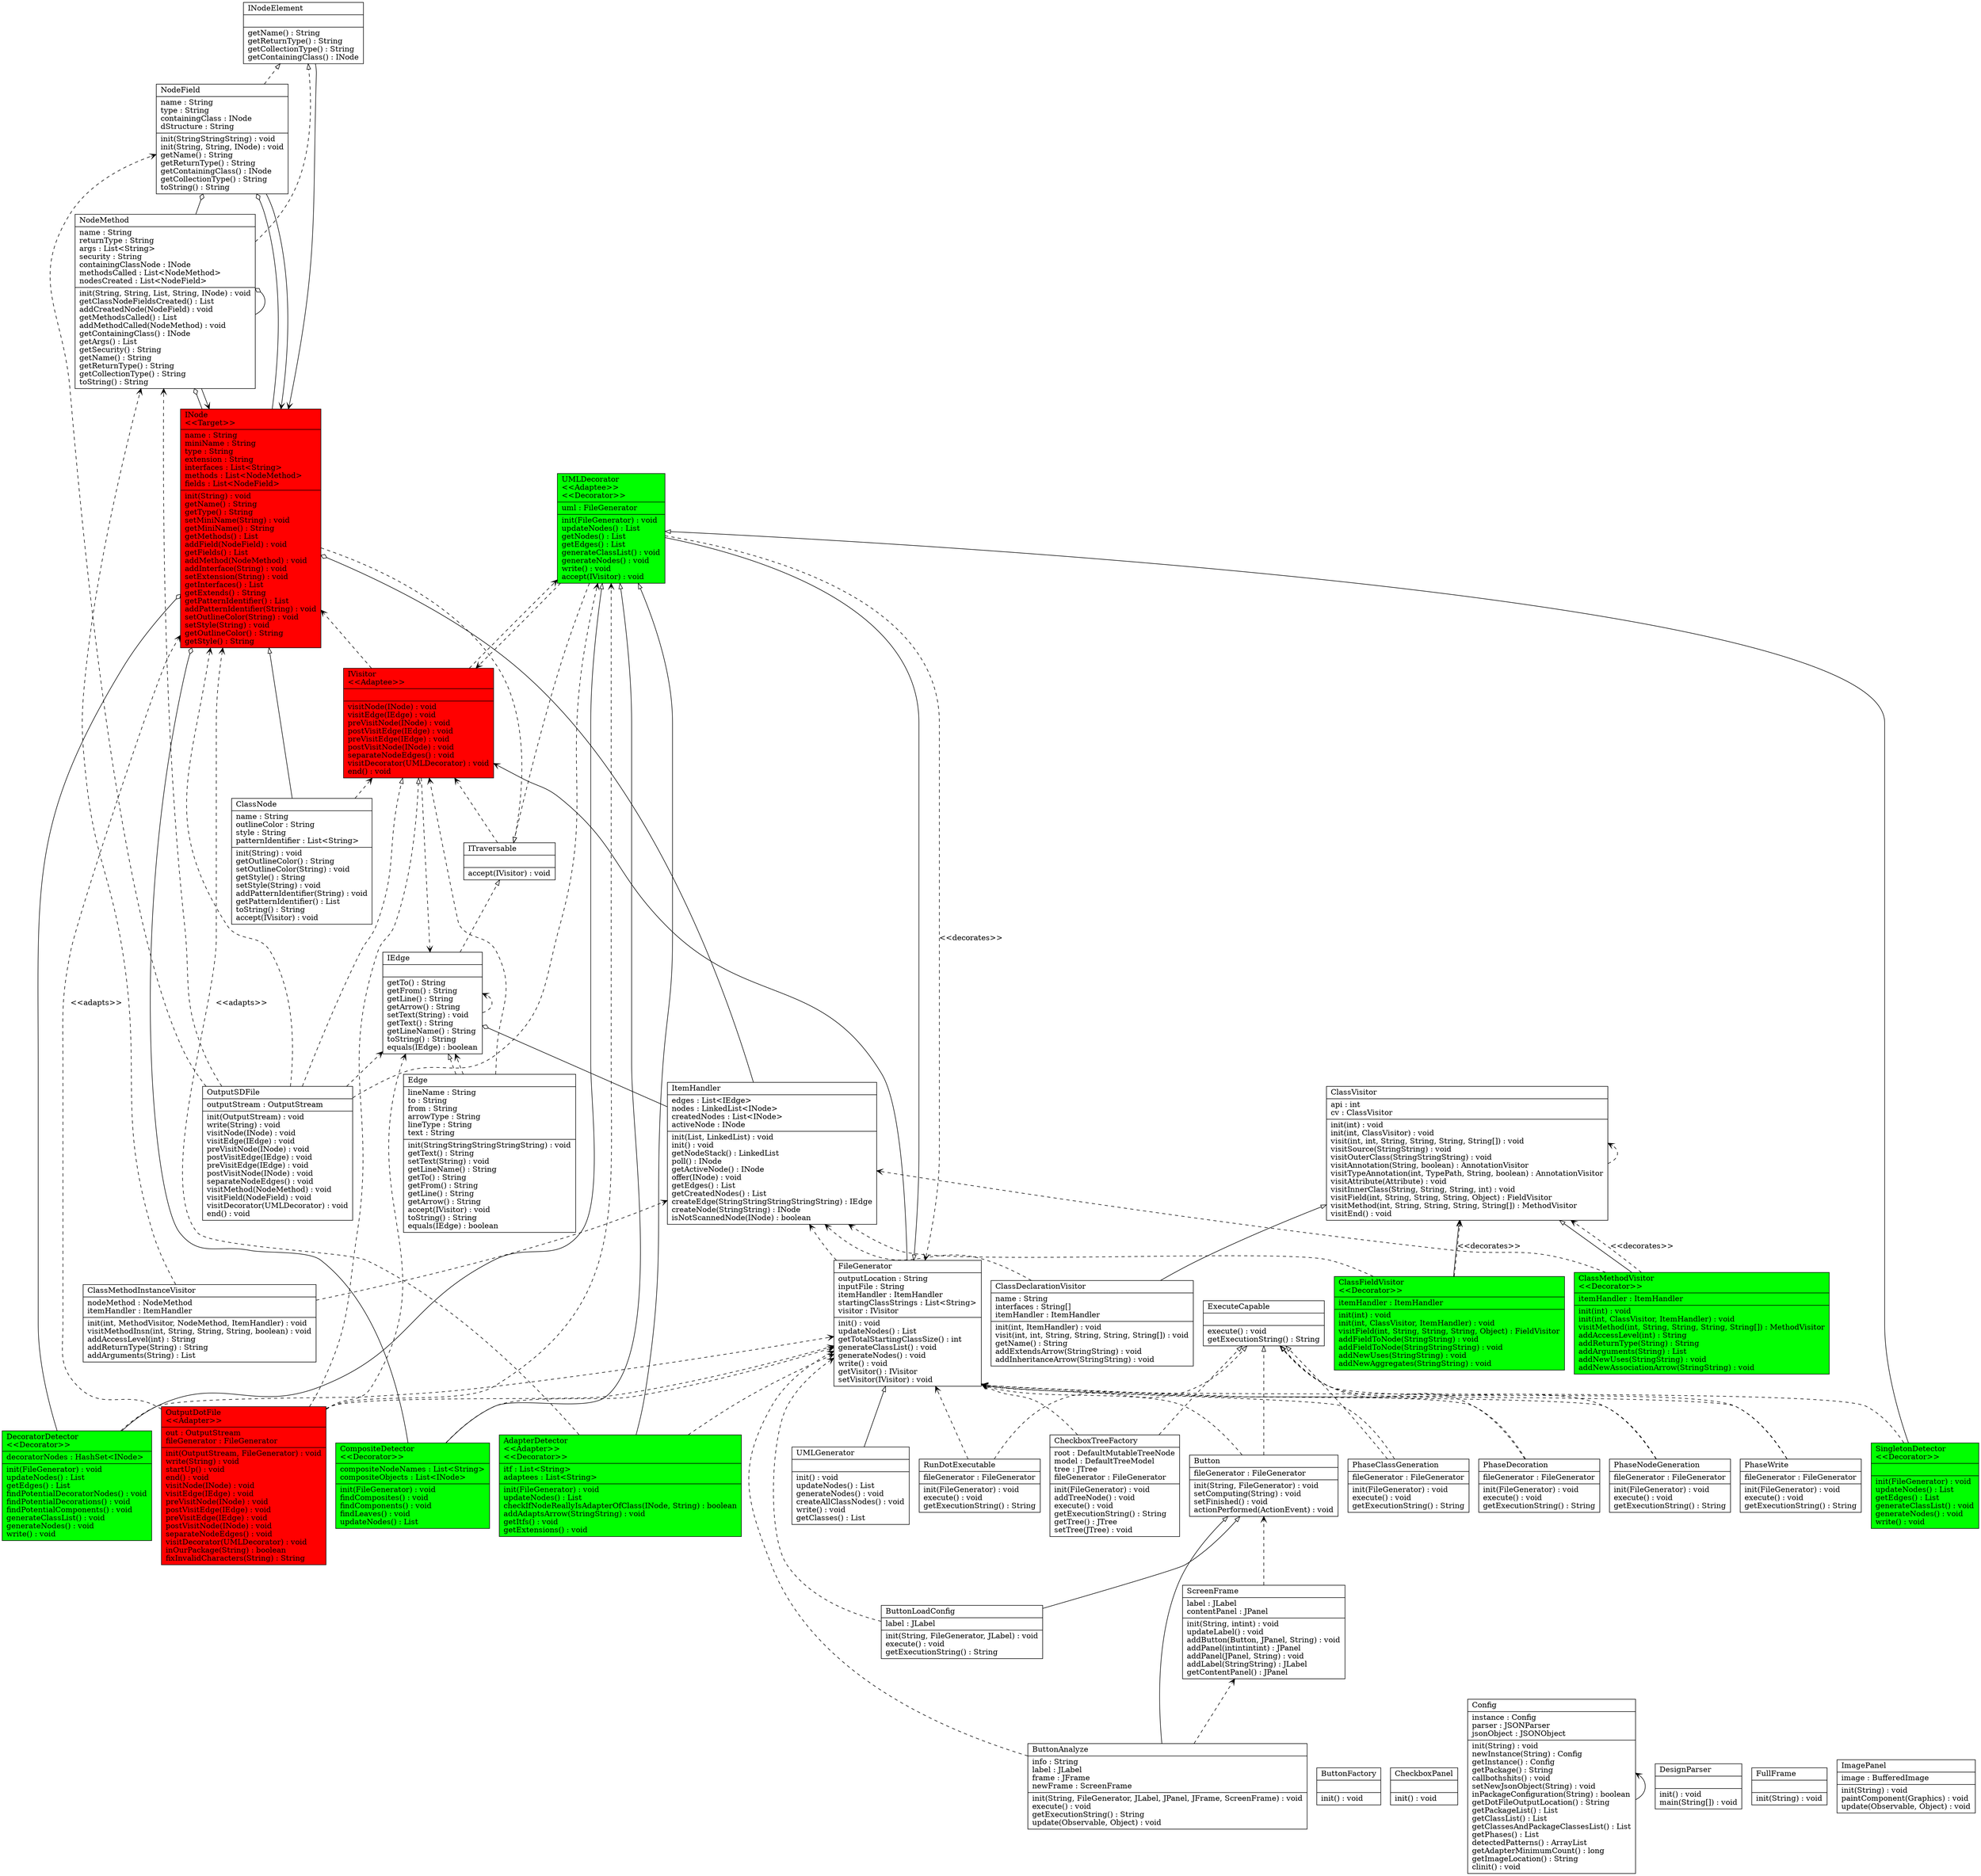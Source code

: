digraph G {

fontname = "Bitstream Vera Sans"
fontsize = 8
rankdir=BT

node [shape = "record" color = "#000000" fillcolor = "#00ff00" style="filled"]

ClassTAdapterDetector [label = "{AdapterDetector\l\<\<Adapter\>\>\l\<\<Decorator\>\>\l|itf : List\<String\>\ladaptees : List\<String\>\l|init(FileGenerator) : void\lupdateNodes() : List\lcheckIfNodeReallyIsAdapterOfClass(INode, String) : boolean\laddAdaptsArrow(StringString) : void\lgetItfs() : void\lgetExtensions() : void\l}"]
node [shape = "record" color = "#000000" fillcolor = "#000000" style=""]

ClassTButton [label = "{Button\l|fileGenerator : FileGenerator\l|init(String, FileGenerator) : void\lsetComputing(String) : void\lsetFinished() : void\lactionPerformed(ActionEvent) : void\l}"]
node [shape = "record" color = "#000000" fillcolor = "#000000" style=""]

ClassTButtonAnalyze [label = "{ButtonAnalyze\l|info : String\llabel : JLabel\lframe : JFrame\lnewFrame : ScreenFrame\l|init(String, FileGenerator, JLabel, JPanel, JFrame, ScreenFrame) : void\lexecute() : void\lgetExecutionString() : String\lupdate(Observable, Object) : void\l}"]
node [shape = "record" color = "#000000" fillcolor = "#000000" style=""]

ClassTButtonFactory [label = "{ButtonFactory\l||init() : void\l}"]
node [shape = "record" color = "#000000" fillcolor = "#000000" style=""]

ClassTButtonLoadConfig [label = "{ButtonLoadConfig\l|label : JLabel\l|init(String, FileGenerator, JLabel) : void\lexecute() : void\lgetExecutionString() : String\l}"]
node [shape = "record" color = "#000000" fillcolor = "#000000" style=""]

ClassTCheckboxPanel [label = "{CheckboxPanel\l||init() : void\l}"]
node [shape = "record" color = "#000000" fillcolor = "#000000" style=""]

ClassTCheckboxTreeFactory [label = "{CheckboxTreeFactory\l|root : DefaultMutableTreeNode\lmodel : DefaultTreeModel\ltree : JTree\lfileGenerator : FileGenerator\l|init(FileGenerator) : void\laddTreeNode() : void\lexecute() : void\lgetExecutionString() : String\lgetTree() : JTree\lsetTree(JTree) : void\l}"]
node [shape = "record" color = "#000000" fillcolor = "#000000" style=""]

ClassTClassDeclarationVisitor [label = "{ClassDeclarationVisitor\l|name : String\linterfaces : String[]\litemHandler : ItemHandler\l|init(int, ItemHandler) : void\lvisit(int, int, String, String, String, String[]) : void\lgetName() : String\laddExtendsArrow(StringString) : void\laddInheritanceArrow(StringString) : void\l}"]
node [shape = "record" color = "#000000" fillcolor = "#00ff00" style="filled"]

ClassTClassFieldVisitor [label = "{ClassFieldVisitor\l\<\<Decorator\>\>\l|itemHandler : ItemHandler\l|init(int) : void\linit(int, ClassVisitor, ItemHandler) : void\lvisitField(int, String, String, String, Object) : FieldVisitor\laddFieldToNode(StringString) : void\laddFieldToNode(StringStringString) : void\laddNewUses(StringString) : void\laddNewAggregates(StringString) : void\l}"]
node [shape = "record" color = "#000000" fillcolor = "#000000" style=""]

ClassTClassMethodInstanceVisitor [label = "{ClassMethodInstanceVisitor\l|nodeMethod : NodeMethod\litemHandler : ItemHandler\l|init(int, MethodVisitor, NodeMethod, ItemHandler) : void\lvisitMethodInsn(int, String, String, String, boolean) : void\laddAccessLevel(int) : String\laddReturnType(String) : String\laddArguments(String) : List\l}"]
node [shape = "record" color = "#000000" fillcolor = "#00ff00" style="filled"]

ClassTClassMethodVisitor [label = "{ClassMethodVisitor\l\<\<Decorator\>\>\l|itemHandler : ItemHandler\l|init(int) : void\linit(int, ClassVisitor, ItemHandler) : void\lvisitMethod(int, String, String, String, String[]) : MethodVisitor\laddAccessLevel(int) : String\laddReturnType(String) : String\laddArguments(String) : List\laddNewUses(StringString) : void\laddNewAssociationArrow(StringString) : void\l}"]
node [shape = "record" color = "#000000" fillcolor = "#000000" style=""]

ClassTClassNode [label = "{ClassNode\l|name : String\loutlineColor : String\lstyle : String\lpatternIdentifier : List\<String\>\l|init(String) : void\lgetOutlineColor() : String\lsetOutlineColor(String) : void\lgetStyle() : String\lsetStyle(String) : void\laddPatternIdentifier(String) : void\lgetPatternIdentifier() : List\ltoString() : String\laccept(IVisitor) : void\l}"]
node [shape = "record" color = "#000000" fillcolor = "#00ff00" style="filled"]

ClassTCompositeDetector [label = "{CompositeDetector\l\<\<Decorator\>\>\l|compositeNodeNames : List\<String\>\lcompositeObjects : List\<INode\>\l|init(FileGenerator) : void\lfindComposites() : void\lfindComponents() : void\lfindLeaves() : void\lupdateNodes() : List\l}"]
node [shape = "record" color = "#000000" fillcolor = "#000000" style=""]

ClassTConfig [label = "{Config\l|instance : Config\lparser : JSONParser\ljsonObject : JSONObject\l|init(String) : void\lnewInstance(String) : Config\lgetInstance() : Config\lgetPackage() : String\lcallbothshits() : void\lsetNewJsonObject(String) : void\linPackageConfiguration(String) : boolean\lgetDotFileOutputLocation() : String\lgetPackageList() : List\lgetClassList() : List\lgetClassesAndPackageClassesList() : List\lgetPhases() : List\ldetectedPatterns() : ArrayList\lgetAdapterMinimumCount() : long\lgetImageLocation() : String\lclinit() : void\l}"]
node [shape = "record" color = "#000000" fillcolor = "#00ff00" style="filled"]

ClassTDecoratorDetector [label = "{DecoratorDetector\l\<\<Decorator\>\>\l|decoratorNodes : HashSet\<INode\>\l|init(FileGenerator) : void\lupdateNodes() : List\lgetEdges() : List\lfindPotentialDecoratorNodes() : void\lfindPotentialDecorations() : void\lfindPotentialComponents() : void\lgenerateClassList() : void\lgenerateNodes() : void\lwrite() : void\l}"]
node [shape = "record" color = "#000000" fillcolor = "#000000" style=""]

ClassTDesignParser [label = "{DesignParser\l||init() : void\lmain(String[]) : void\l}"]
node [shape = "record" color = "#000000" fillcolor = "#000000" style=""]

ClassTEdge [label = "{Edge\l|lineName : String\lto : String\lfrom : String\larrowType : String\llineType : String\ltext : String\l|init(StringStringStringStringString) : void\lgetText() : String\lsetText(String) : void\lgetLineName() : String\lgetTo() : String\lgetFrom() : String\lgetLine() : String\lgetArrow() : String\laccept(IVisitor) : void\ltoString() : String\lequals(IEdge) : boolean\l}"]
node [shape = "record" color = "#000000" fillcolor = "#000000" style=""]

ClassTExecuteCapable [label = "{ExecuteCapable\l||execute() : void\lgetExecutionString() : String\l}"]
node [shape = "record" color = "#000000" fillcolor = "#000000" style=""]

ClassTFileGenerator [label = "{FileGenerator\l|outputLocation : String\linputFile : String\litemHandler : ItemHandler\lstartingClassStrings : List\<String\>\lvisitor : IVisitor\l|init() : void\lupdateNodes() : List\lgetTotalStartingClassSize() : int\lgenerateClassList() : void\lgenerateNodes() : void\lwrite() : void\lgetVisitor() : IVisitor\lsetVisitor(IVisitor) : void\l}"]
node [shape = "record" color = "#000000" fillcolor = "#000000" style=""]

ClassTFullFrame [label = "{FullFrame\l||init(String) : void\l}"]
node [shape = "record" color = "#000000" fillcolor = "#000000" style=""]

ClassTIEdge [label = "{IEdge\l||getTo() : String\lgetFrom() : String\lgetLine() : String\lgetArrow() : String\lsetText(String) : void\lgetText() : String\lgetLineName() : String\ltoString() : String\lequals(IEdge) : boolean\l}"]
node [shape = "record" color = "#000000" fillcolor = "#000000" style=""]

ClassTImagePanel [label = "{ImagePanel\l|image : BufferedImage\l|init(String) : void\lpaintComponent(Graphics) : void\lupdate(Observable, Object) : void\l}"]
node [shape = "record" color = "#000000" fillcolor = "#ff0000" style="filled"]

ClassTINode [label = "{INode\l\<\<Target\>\>\l|name : String\lminiName : String\ltype : String\lextension : String\linterfaces : List\<String\>\lmethods : List\<NodeMethod\>\lfields : List\<NodeField\>\l|init(String) : void\lgetName() : String\lgetType() : String\lsetMiniName(String) : void\lgetMiniName() : String\lgetMethods() : List\laddField(NodeField) : void\lgetFields() : List\laddMethod(NodeMethod) : void\laddInterface(String) : void\lsetExtension(String) : void\lgetInterfaces() : List\lgetExtends() : String\lgetPatternIdentifier() : List\laddPatternIdentifier(String) : void\lsetOutlineColor(String) : void\lsetStyle(String) : void\lgetOutlineColor() : String\lgetStyle() : String\l}"]
node [shape = "record" color = "#000000" fillcolor = "#000000" style=""]

ClassTINodeElement [label = "{INodeElement\l||getName() : String\lgetReturnType() : String\lgetCollectionType() : String\lgetContainingClass() : INode\l}"]
node [shape = "record" color = "#000000" fillcolor = "#000000" style=""]

ClassTItemHandler [label = "{ItemHandler\l|edges : List\<IEdge\>\lnodes : LinkedList\<INode\>\lcreatedNodes : List\<INode\>\lactiveNode : INode\l|init(List, LinkedList) : void\linit() : void\lgetNodeStack() : LinkedList\lpoll() : INode\lgetActiveNode() : INode\loffer(INode) : void\lgetEdges() : List\lgetCreatedNodes() : List\lcreateEdge(StringStringStringStringString) : IEdge\lcreateNode(StringString) : INode\lisNotScannedNode(INode) : boolean\l}"]
node [shape = "record" color = "#000000" fillcolor = "#000000" style=""]

ClassTITraversable [label = "{ITraversable\l||accept(IVisitor) : void\l}"]
node [shape = "record" color = "#000000" fillcolor = "#ff0000" style="filled"]

ClassTIVisitor [label = "{IVisitor\l\<\<Adaptee\>\>\l||visitNode(INode) : void\lvisitEdge(IEdge) : void\lpreVisitNode(INode) : void\lpostVisitEdge(IEdge) : void\lpreVisitEdge(IEdge) : void\lpostVisitNode(INode) : void\lseparateNodeEdges() : void\lvisitDecorator(UMLDecorator) : void\lend() : void\l}"]
node [shape = "record" color = "#000000" fillcolor = "#000000" style=""]

ClassTNodeField [label = "{NodeField\l|name : String\ltype : String\lcontainingClass : INode\ldStructure : String\l|init(StringStringString) : void\linit(String, String, INode) : void\lgetName() : String\lgetReturnType() : String\lgetContainingClass() : INode\lgetCollectionType() : String\ltoString() : String\l}"]
node [shape = "record" color = "#000000" fillcolor = "#000000" style=""]

ClassTNodeMethod [label = "{NodeMethod\l|name : String\lreturnType : String\largs : List\<String\>\lsecurity : String\lcontainingClassNode : INode\lmethodsCalled : List\<NodeMethod\>\lnodesCreated : List\<NodeField\>\l|init(String, String, List, String, INode) : void\lgetClassNodeFieldsCreated() : List\laddCreatedNode(NodeField) : void\lgetMethodsCalled() : List\laddMethodCalled(NodeMethod) : void\lgetContainingClass() : INode\lgetArgs() : List\lgetSecurity() : String\lgetName() : String\lgetReturnType() : String\lgetCollectionType() : String\ltoString() : String\l}"]
node [shape = "record" color = "#000000" fillcolor = "#ff0000" style="filled"]

ClassTOutputDotFile [label = "{OutputDotFile\l\<\<Adapter\>\>\l|out : OutputStream\lfileGenerator : FileGenerator\l|init(OutputStream, FileGenerator) : void\lwrite(String) : void\lstartUp() : void\lend() : void\lvisitNode(INode) : void\lvisitEdge(IEdge) : void\lpreVisitNode(INode) : void\lpostVisitEdge(IEdge) : void\lpreVisitEdge(IEdge) : void\lpostVisitNode(INode) : void\lseparateNodeEdges() : void\lvisitDecorator(UMLDecorator) : void\linOurPackage(String) : boolean\lfixInvalidCharacters(String) : String\l}"]
node [shape = "record" color = "#000000" fillcolor = "#000000" style=""]

ClassTOutputSDFile [label = "{OutputSDFile\l|outputStream : OutputStream\l|init(OutputStream) : void\lwrite(String) : void\lvisitNode(INode) : void\lvisitEdge(IEdge) : void\lpreVisitNode(INode) : void\lpostVisitEdge(IEdge) : void\lpreVisitEdge(IEdge) : void\lpostVisitNode(INode) : void\lseparateNodeEdges() : void\lvisitMethod(NodeMethod) : void\lvisitField(NodeField) : void\lvisitDecorator(UMLDecorator) : void\lend() : void\l}"]
node [shape = "record" color = "#000000" fillcolor = "#000000" style=""]

ClassTPhaseClassGeneration [label = "{PhaseClassGeneration\l|fileGenerator : FileGenerator\l|init(FileGenerator) : void\lexecute() : void\lgetExecutionString() : String\l}"]
node [shape = "record" color = "#000000" fillcolor = "#000000" style=""]

ClassTPhaseDecoration [label = "{PhaseDecoration\l|fileGenerator : FileGenerator\l|init(FileGenerator) : void\lexecute() : void\lgetExecutionString() : String\l}"]
node [shape = "record" color = "#000000" fillcolor = "#000000" style=""]

ClassTPhaseNodeGeneration [label = "{PhaseNodeGeneration\l|fileGenerator : FileGenerator\l|init(FileGenerator) : void\lexecute() : void\lgetExecutionString() : String\l}"]
node [shape = "record" color = "#000000" fillcolor = "#000000" style=""]

ClassTPhaseWrite [label = "{PhaseWrite\l|fileGenerator : FileGenerator\l|init(FileGenerator) : void\lexecute() : void\lgetExecutionString() : String\l}"]
node [shape = "record" color = "#000000" fillcolor = "#000000" style=""]

ClassTRunDotExecutable [label = "{RunDotExecutable\l|fileGenerator : FileGenerator\l|init(FileGenerator) : void\lexecute() : void\lgetExecutionString() : String\l}"]
node [shape = "record" color = "#000000" fillcolor = "#000000" style=""]

ClassTScreenFrame [label = "{ScreenFrame\l|label : JLabel\lcontentPanel : JPanel\l|init(String, intint) : void\lupdateLabel() : void\laddButton(Button, JPanel, String) : void\laddPanel(intintintint) : JPanel\laddPanel(JPanel, String) : void\laddLabel(StringString) : JLabel\lgetContentPanel() : JPanel\l}"]
node [shape = "record" color = "#000000" fillcolor = "#00ff00" style="filled"]

ClassTSingletonDetector [label = "{SingletonDetector\l\<\<Decorator\>\>\l||init(FileGenerator) : void\lupdateNodes() : List\lgetEdges() : List\lgenerateClassList() : void\lgenerateNodes() : void\lwrite() : void\l}"]
node [shape = "record" color = "#000000" fillcolor = "#00ff00" style="filled"]

ClassTUMLDecorator [label = "{UMLDecorator\l\<\<Adaptee\>\>\l\<\<Decorator\>\>\l|uml : FileGenerator\l|init(FileGenerator) : void\lupdateNodes() : List\lgetNodes() : List\lgetEdges() : List\lgenerateClassList() : void\lgenerateNodes() : void\lwrite() : void\laccept(IVisitor) : void\l}"]
node [shape = "record" color = "#000000" fillcolor = "#000000" style=""]

ClassTUMLGenerator [label = "{UMLGenerator\l||init() : void\lupdateNodes() : List\lgenerateNodes() : void\lcreateAllClassNodes() : void\lwrite() : void\lgetClasses() : List\l}"]
node [shape = "record" color = "#000000" fillcolor = "#000000" style=""]

ClassTClassVisitor [label = "{ClassVisitor\l|api : int\lcv : ClassVisitor\l|init(int) : void\linit(int, ClassVisitor) : void\lvisit(int, int, String, String, String, String[]) : void\lvisitSource(StringString) : void\lvisitOuterClass(StringStringString) : void\lvisitAnnotation(String, boolean) : AnnotationVisitor\lvisitTypeAnnotation(int, TypePath, String, boolean) : AnnotationVisitor\lvisitAttribute(Attribute) : void\lvisitInnerClass(String, String, String, int) : void\lvisitField(int, String, String, String, Object) : FieldVisitor\lvisitMethod(int, String, String, String, String[]) : MethodVisitor\lvisitEnd() : void\l}"]
edge [arrowhead = "onormal" style = "solid" label = ""]

ClassTAdapterDetector -> ClassTUMLDecorator
edge [arrowhead = "vee" style = "dashed" label = ""]

ClassTAdapterDetector -> ClassTFileGenerator
edge [arrowhead = "vee" style = "dashed" label = "\<\<adapts\>\>"]

ClassTAdapterDetector -> ClassTINode
edge [arrowhead = "onormal" style = "dashed" label = ""]

ClassTButton -> ClassTExecuteCapable
edge [arrowhead = "vee" style = "dashed" label = ""]

ClassTButton -> ClassTFileGenerator
edge [arrowhead = "onormal" style = "solid" label = ""]

ClassTButtonAnalyze -> ClassTButton
edge [arrowhead = "vee" style = "dashed" label = ""]

ClassTButtonAnalyze -> ClassTScreenFrame
edge [arrowhead = "vee" style = "dashed" label = ""]

ClassTButtonAnalyze -> ClassTFileGenerator
edge [arrowhead = "onormal" style = "solid" label = ""]

ClassTButtonLoadConfig -> ClassTButton
edge [arrowhead = "vee" style = "dashed" label = ""]

ClassTButtonLoadConfig -> ClassTFileGenerator
edge [arrowhead = "onormal" style = "dashed" label = ""]

ClassTCheckboxTreeFactory -> ClassTExecuteCapable
edge [arrowhead = "vee" style = "dashed" label = ""]

ClassTCheckboxTreeFactory -> ClassTFileGenerator
edge [arrowhead = "onormal" style = "solid" label = ""]

ClassTClassDeclarationVisitor -> ClassTClassVisitor
edge [arrowhead = "vee" style = "dashed" label = ""]

ClassTClassDeclarationVisitor -> ClassTItemHandler
edge [arrowhead = "onormal" style = "solid" label = ""]

ClassTClassFieldVisitor -> ClassTClassVisitor
edge [arrowhead = "vee" style = "dashed" label = ""]

ClassTClassFieldVisitor -> ClassTItemHandler
edge [arrowhead = "vee" style = "dashed" label = "<<decorates>>"]

ClassTClassFieldVisitor -> ClassTClassVisitor
edge [arrowhead = "vee" style = "dashed" label = ""]

ClassTClassMethodInstanceVisitor -> ClassTNodeMethod
edge [arrowhead = "vee" style = "dashed" label = ""]

ClassTClassMethodInstanceVisitor -> ClassTItemHandler
edge [arrowhead = "onormal" style = "solid" label = ""]

ClassTClassMethodVisitor -> ClassTClassVisitor
edge [arrowhead = "vee" style = "dashed" label = ""]

ClassTClassMethodVisitor -> ClassTItemHandler
edge [arrowhead = "vee" style = "dashed" label = "<<decorates>>"]

ClassTClassMethodVisitor -> ClassTClassVisitor
edge [arrowhead = "onormal" style = "solid" label = ""]

ClassTClassNode -> ClassTINode
edge [arrowhead = "vee" style = "dashed" label = ""]

ClassTClassNode -> ClassTIVisitor
edge [arrowhead = "onormal" style = "solid" label = ""]

ClassTCompositeDetector -> ClassTUMLDecorator
edge [arrowhead = "odiamond" style = "solid" label = ""]

ClassTCompositeDetector -> ClassTINode
edge [arrowhead = "vee" style = "dashed" label = ""]

ClassTCompositeDetector -> ClassTFileGenerator
edge [arrowhead = "vee" style = "solid" label = ""]

ClassTConfig -> ClassTConfig
edge [arrowhead = "onormal" style = "solid" label = ""]

ClassTDecoratorDetector -> ClassTUMLDecorator
edge [arrowhead = "odiamond" style = "solid" label = ""]

ClassTDecoratorDetector -> ClassTINode
edge [arrowhead = "vee" style = "dashed" label = ""]

ClassTDecoratorDetector -> ClassTFileGenerator
edge [arrowhead = "onormal" style = "dashed" label = ""]

ClassTEdge -> ClassTIEdge
edge [arrowhead = "vee" style = "dashed" label = ""]

ClassTEdge -> ClassTIVisitor
edge [arrowhead = "vee" style = "dashed" label = ""]

ClassTEdge -> ClassTIEdge
edge [arrowhead = "vee" style = "dashed" label = ""]

ClassTFileGenerator -> ClassTItemHandler
edge [arrowhead = "vee" style = "solid" label = ""]

ClassTFileGenerator -> ClassTIVisitor
edge [arrowhead = "onormal" style = "dashed" label = ""]

ClassTIEdge -> ClassTITraversable
edge [arrowhead = "vee" style = "dashed" label = ""]

ClassTIEdge -> ClassTIEdge
edge [arrowhead = "onormal" style = "dashed" label = ""]

ClassTINode -> ClassTITraversable
edge [arrowhead = "odiamond" style = "solid" label = ""]

ClassTINode -> ClassTNodeMethod
edge [arrowhead = "odiamond" style = "solid" label = ""]

ClassTINode -> ClassTNodeField
edge [arrowhead = "vee" style = "solid" label = ""]

ClassTINodeElement -> ClassTINode
edge [arrowhead = "odiamond" style = "solid" label = ""]

ClassTItemHandler -> ClassTIEdge
edge [arrowhead = "odiamond" style = "solid" label = ""]

ClassTItemHandler -> ClassTINode
edge [arrowhead = "vee" style = "dashed" label = ""]

ClassTITraversable -> ClassTIVisitor
edge [arrowhead = "vee" style = "dashed" label = ""]

ClassTIVisitor -> ClassTINode
edge [arrowhead = "vee" style = "dashed" label = ""]

ClassTIVisitor -> ClassTIEdge
edge [arrowhead = "vee" style = "dashed" label = ""]

ClassTIVisitor -> ClassTUMLDecorator
edge [arrowhead = "onormal" style = "dashed" label = ""]

ClassTNodeField -> ClassTINodeElement
edge [arrowhead = "vee" style = "solid" label = ""]

ClassTNodeField -> ClassTINode
edge [arrowhead = "onormal" style = "dashed" label = ""]

ClassTNodeMethod -> ClassTINodeElement
edge [arrowhead = "odiamond" style = "solid" label = ""]

ClassTNodeMethod -> ClassTNodeMethod
edge [arrowhead = "odiamond" style = "solid" label = ""]

ClassTNodeMethod -> ClassTNodeField
edge [arrowhead = "vee" style = "solid" label = ""]

ClassTNodeMethod -> ClassTINode
edge [arrowhead = "onormal" style = "dashed" label = ""]

ClassTOutputDotFile -> ClassTIVisitor
edge [arrowhead = "vee" style = "dashed" label = ""]

ClassTOutputDotFile -> ClassTFileGenerator
edge [arrowhead = "vee" style = "dashed" label = "\<\<adapts\>\>"]

ClassTOutputDotFile -> ClassTINode
edge [arrowhead = "vee" style = "dashed" label = ""]

ClassTOutputDotFile -> ClassTIEdge
edge [arrowhead = "vee" style = "dashed" label = ""]

ClassTOutputDotFile -> ClassTUMLDecorator
edge [arrowhead = "onormal" style = "dashed" label = ""]

ClassTOutputSDFile -> ClassTIVisitor
edge [arrowhead = "vee" style = "dashed" label = ""]

ClassTOutputSDFile -> ClassTINode
edge [arrowhead = "vee" style = "dashed" label = ""]

ClassTOutputSDFile -> ClassTIEdge
edge [arrowhead = "vee" style = "dashed" label = ""]

ClassTOutputSDFile -> ClassTNodeMethod
edge [arrowhead = "vee" style = "dashed" label = ""]

ClassTOutputSDFile -> ClassTNodeField
edge [arrowhead = "vee" style = "dashed" label = ""]

ClassTOutputSDFile -> ClassTUMLDecorator
edge [arrowhead = "onormal" style = "dashed" label = ""]

ClassTPhaseClassGeneration -> ClassTExecuteCapable
edge [arrowhead = "vee" style = "dashed" label = ""]

ClassTPhaseClassGeneration -> ClassTFileGenerator
edge [arrowhead = "onormal" style = "dashed" label = ""]

ClassTPhaseDecoration -> ClassTExecuteCapable
edge [arrowhead = "vee" style = "dashed" label = ""]

ClassTPhaseDecoration -> ClassTFileGenerator
edge [arrowhead = "onormal" style = "dashed" label = ""]

ClassTPhaseNodeGeneration -> ClassTExecuteCapable
edge [arrowhead = "vee" style = "dashed" label = ""]

ClassTPhaseNodeGeneration -> ClassTFileGenerator
edge [arrowhead = "onormal" style = "dashed" label = ""]

ClassTPhaseWrite -> ClassTExecuteCapable
edge [arrowhead = "vee" style = "dashed" label = ""]

ClassTPhaseWrite -> ClassTFileGenerator
edge [arrowhead = "onormal" style = "dashed" label = ""]

ClassTRunDotExecutable -> ClassTExecuteCapable
edge [arrowhead = "vee" style = "dashed" label = ""]

ClassTRunDotExecutable -> ClassTFileGenerator
edge [arrowhead = "vee" style = "dashed" label = ""]

ClassTScreenFrame -> ClassTButton
edge [arrowhead = "onormal" style = "solid" label = ""]

ClassTSingletonDetector -> ClassTUMLDecorator
edge [arrowhead = "vee" style = "dashed" label = ""]

ClassTSingletonDetector -> ClassTFileGenerator
edge [arrowhead = "onormal" style = "solid" label = ""]

ClassTUMLDecorator -> ClassTFileGenerator
edge [arrowhead = "onormal" style = "dashed" label = ""]

ClassTUMLDecorator -> ClassTITraversable
edge [arrowhead = "vee" style = "dashed" label = "<<decorates>>"]

ClassTUMLDecorator -> ClassTFileGenerator
edge [arrowhead = "vee" style = "dashed" label = ""]

ClassTUMLDecorator -> ClassTIVisitor
edge [arrowhead = "onormal" style = "solid" label = ""]

ClassTUMLGenerator -> ClassTFileGenerator
edge [arrowhead = "vee" style = "dashed" label = ""]

ClassTClassVisitor -> ClassTClassVisitor
}
